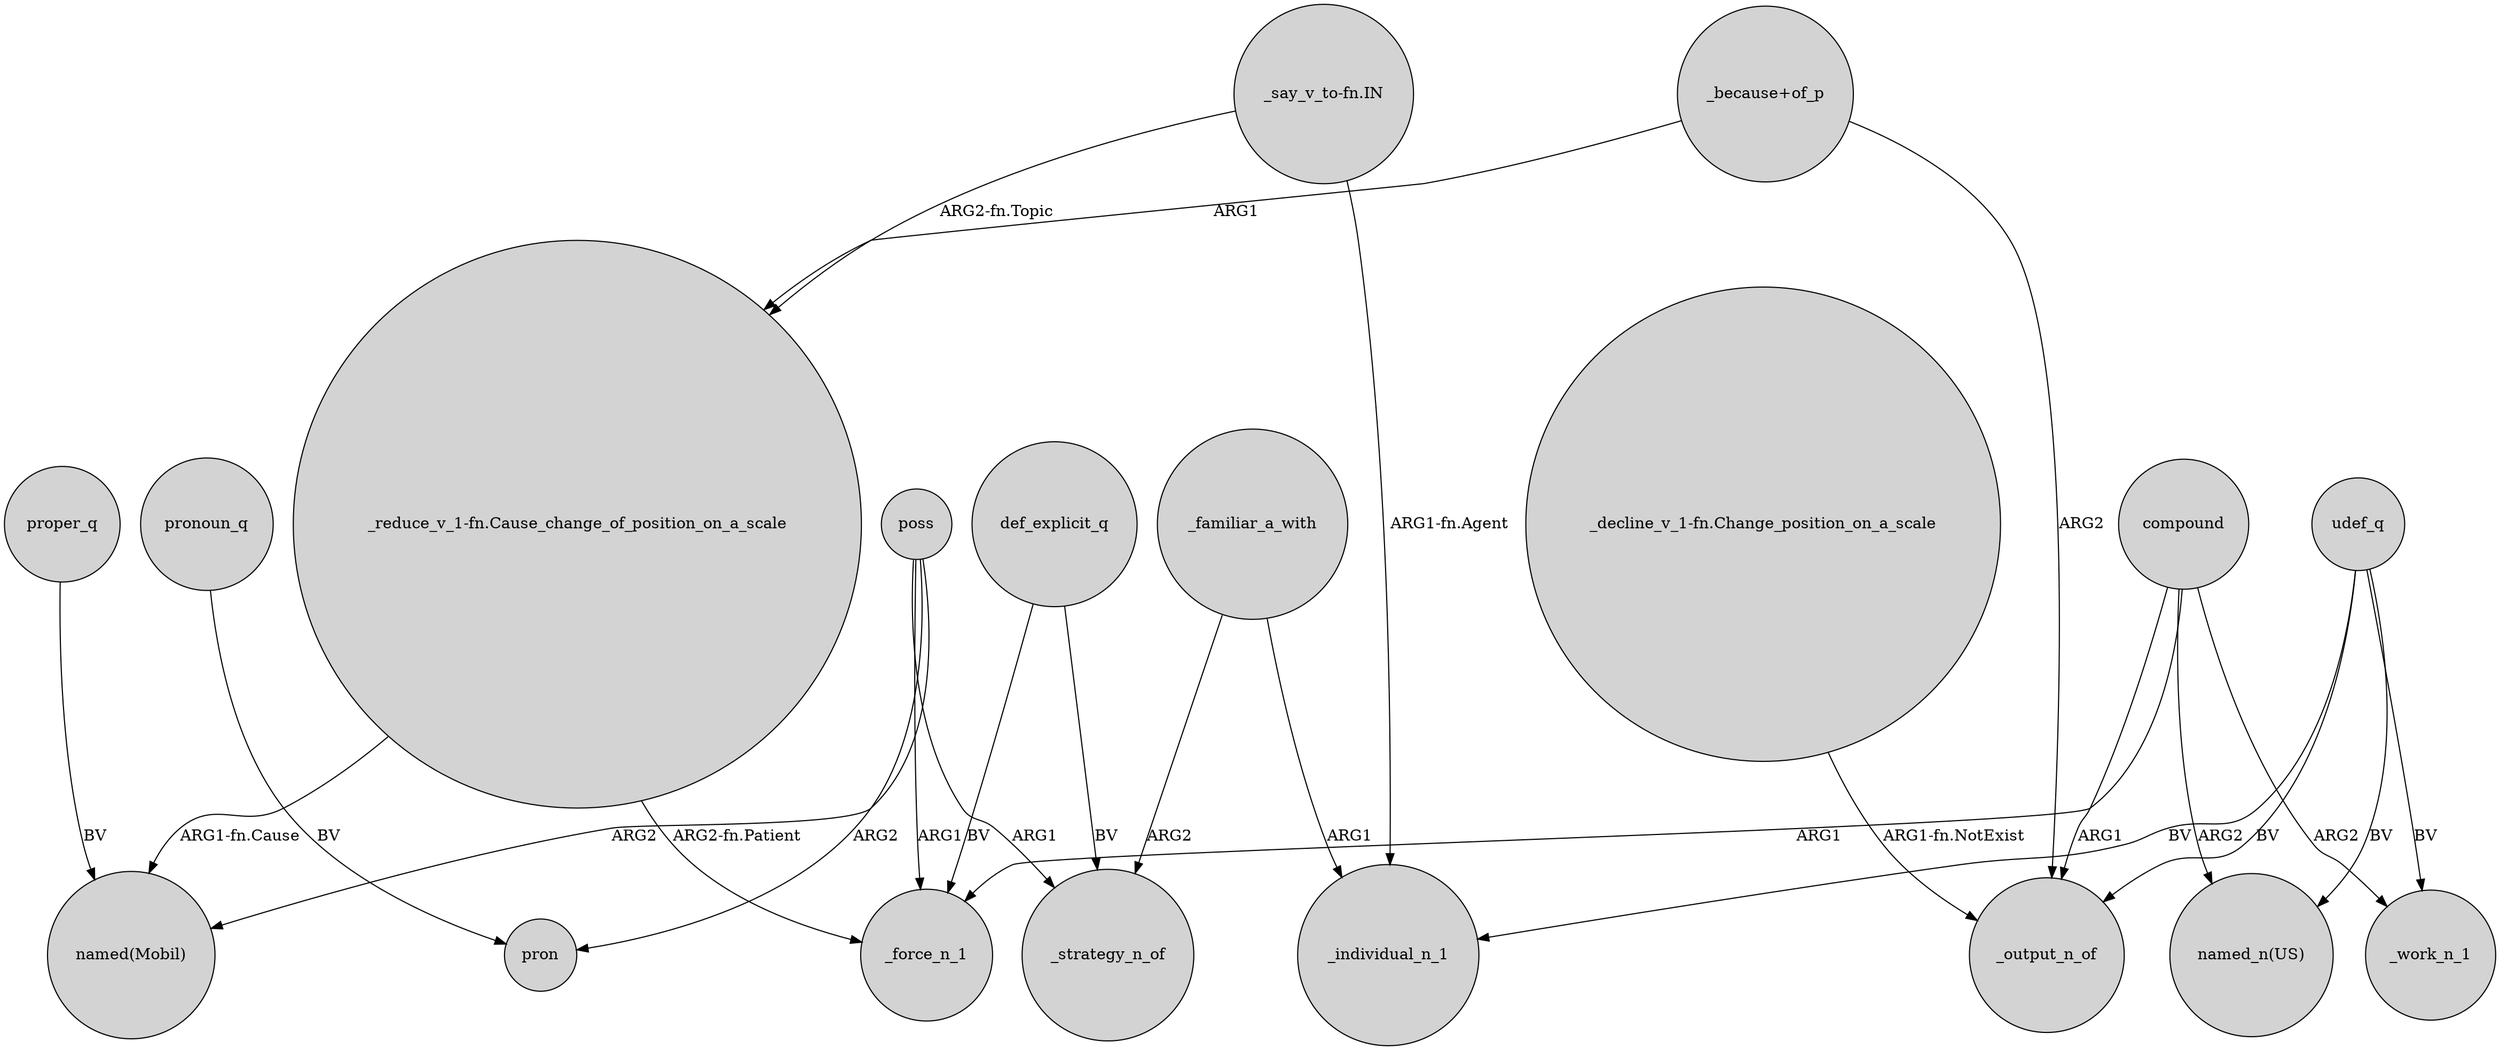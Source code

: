 digraph {
	node [shape=circle style=filled]
	"_reduce_v_1-fn.Cause_change_of_position_on_a_scale" -> _force_n_1 [label="ARG2-fn.Patient"]
	udef_q -> "named_n(US)" [label=BV]
	poss -> "named(Mobil)" [label=ARG2]
	poss -> pron [label=ARG2]
	poss -> _force_n_1 [label=ARG1]
	poss -> _strategy_n_of [label=ARG1]
	compound -> _output_n_of [label=ARG1]
	compound -> _force_n_1 [label=ARG1]
	proper_q -> "named(Mobil)" [label=BV]
	compound -> _work_n_1 [label=ARG2]
	"_because+of_p" -> _output_n_of [label=ARG2]
	"_say_v_to-fn.IN" -> _individual_n_1 [label="ARG1-fn.Agent"]
	_familiar_a_with -> _individual_n_1 [label=ARG1]
	udef_q -> _individual_n_1 [label=BV]
	compound -> "named_n(US)" [label=ARG2]
	udef_q -> _output_n_of [label=BV]
	"_reduce_v_1-fn.Cause_change_of_position_on_a_scale" -> "named(Mobil)" [label="ARG1-fn.Cause"]
	pronoun_q -> pron [label=BV]
	"_because+of_p" -> "_reduce_v_1-fn.Cause_change_of_position_on_a_scale" [label=ARG1]
	_familiar_a_with -> _strategy_n_of [label=ARG2]
	"_decline_v_1-fn.Change_position_on_a_scale" -> _output_n_of [label="ARG1-fn.NotExist"]
	def_explicit_q -> _force_n_1 [label=BV]
	def_explicit_q -> _strategy_n_of [label=BV]
	"_say_v_to-fn.IN" -> "_reduce_v_1-fn.Cause_change_of_position_on_a_scale" [label="ARG2-fn.Topic"]
	udef_q -> _work_n_1 [label=BV]
}
